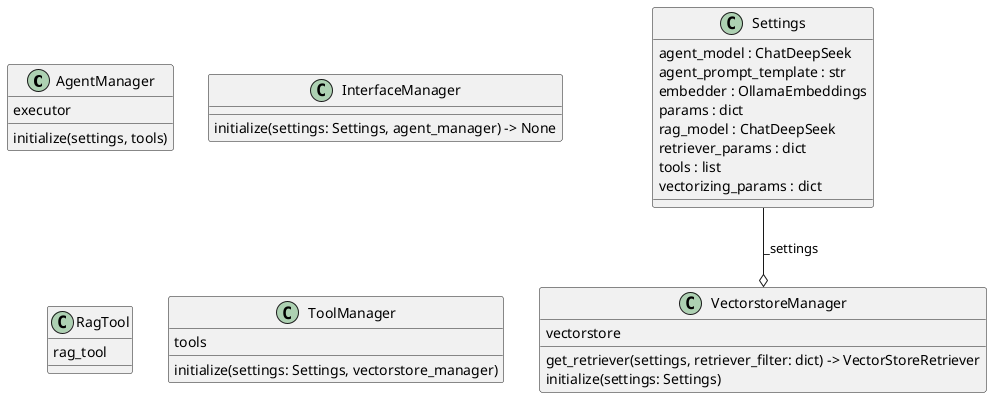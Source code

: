 @startuml classes
set namespaceSeparator none
class "AgentManager" as classes.agent_manager.AgentManager {
  executor
  initialize(settings, tools)
}
class "InterfaceManager" as classes.interface_manager.InterfaceManager {
  initialize(settings: Settings, agent_manager) -> None
}
class "RagTool" as classes.rag_tool.RagTool {
  rag_tool
}
class "Settings" as classes.settings.Settings {
  agent_model : ChatDeepSeek
  agent_prompt_template : str
  embedder : OllamaEmbeddings
  params : dict
  rag_model : ChatDeepSeek
  retriever_params : dict
  tools : list
  vectorizing_params : dict
}
class "ToolManager" as classes.tool_manager.ToolManager {
  tools
  initialize(settings: Settings, vectorstore_manager)
}
class "VectorstoreManager" as classes.vectorstore_manager.VectorstoreManager {
  vectorstore
  get_retriever(settings, retriever_filter: dict) -> VectorStoreRetriever
  initialize(settings: Settings)
}
classes.settings.Settings --o classes.vectorstore_manager.VectorstoreManager : _settings
@enduml

